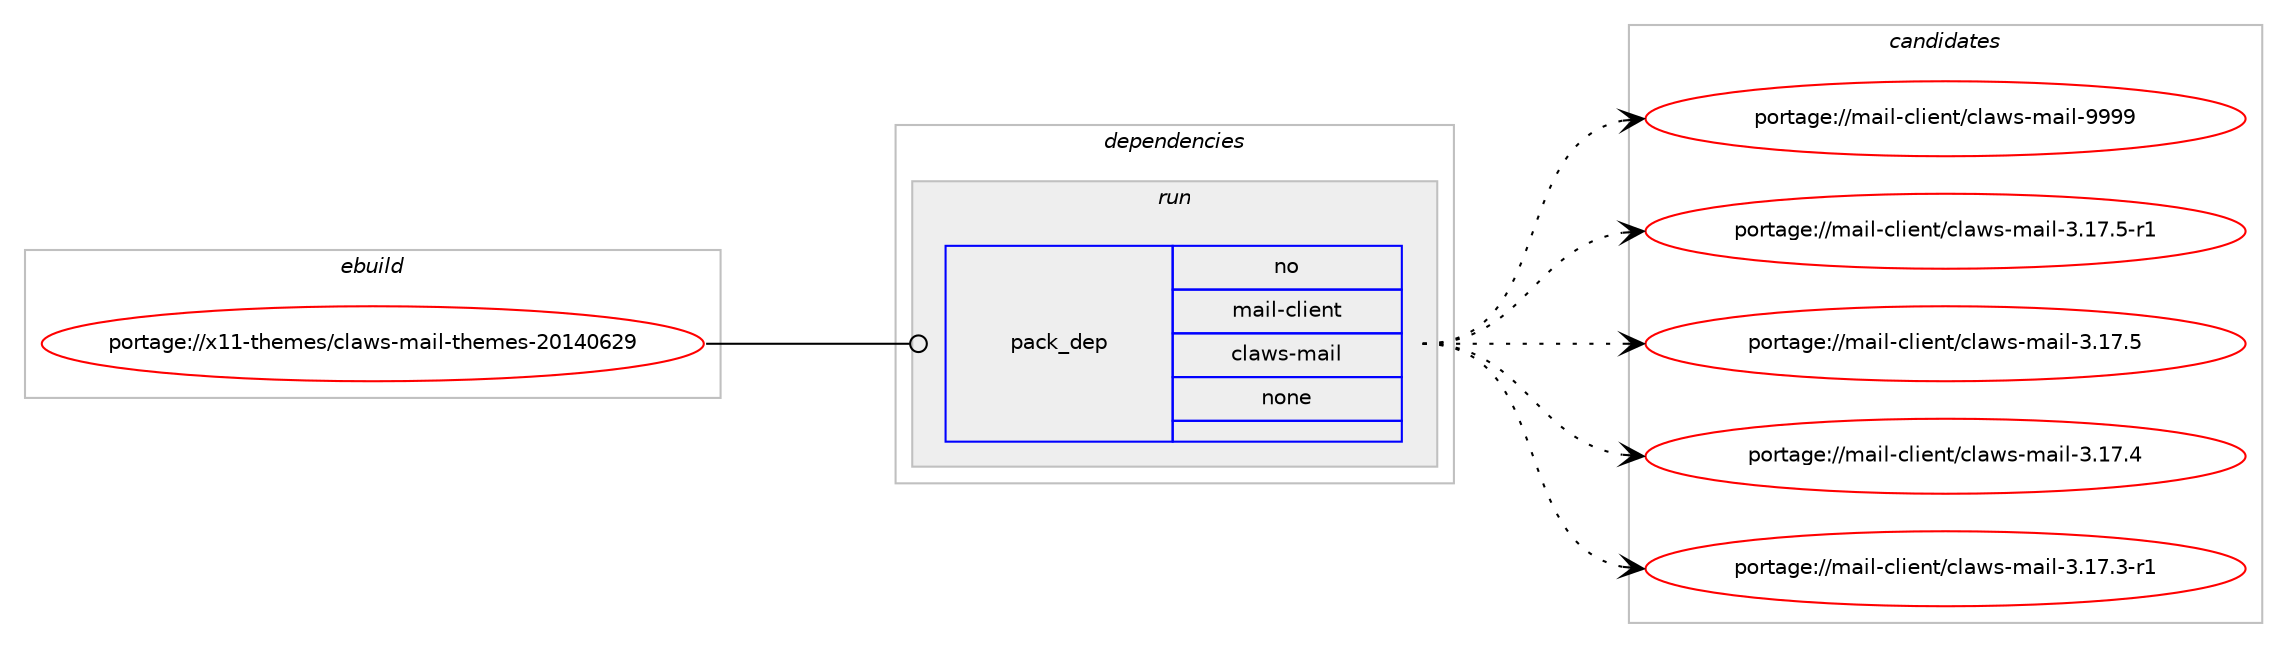 digraph prolog {

# *************
# Graph options
# *************

newrank=true;
concentrate=true;
compound=true;
graph [rankdir=LR,fontname=Helvetica,fontsize=10,ranksep=1.5];#, ranksep=2.5, nodesep=0.2];
edge  [arrowhead=vee];
node  [fontname=Helvetica,fontsize=10];

# **********
# The ebuild
# **********

subgraph cluster_leftcol {
color=gray;
rank=same;
label=<<i>ebuild</i>>;
id [label="portage://x11-themes/claws-mail-themes-20140629", color=red, width=4, href="../x11-themes/claws-mail-themes-20140629.svg"];
}

# ****************
# The dependencies
# ****************

subgraph cluster_midcol {
color=gray;
label=<<i>dependencies</i>>;
subgraph cluster_compile {
fillcolor="#eeeeee";
style=filled;
label=<<i>compile</i>>;
}
subgraph cluster_compileandrun {
fillcolor="#eeeeee";
style=filled;
label=<<i>compile and run</i>>;
}
subgraph cluster_run {
fillcolor="#eeeeee";
style=filled;
label=<<i>run</i>>;
subgraph pack786 {
dependency942 [label=<<TABLE BORDER="0" CELLBORDER="1" CELLSPACING="0" CELLPADDING="4" WIDTH="220"><TR><TD ROWSPAN="6" CELLPADDING="30">pack_dep</TD></TR><TR><TD WIDTH="110">no</TD></TR><TR><TD>mail-client</TD></TR><TR><TD>claws-mail</TD></TR><TR><TD>none</TD></TR><TR><TD></TD></TR></TABLE>>, shape=none, color=blue];
}
id:e -> dependency942:w [weight=20,style="solid",arrowhead="odot"];
}
}

# **************
# The candidates
# **************

subgraph cluster_choices {
rank=same;
color=gray;
label=<<i>candidates</i>>;

subgraph choice786 {
color=black;
nodesep=1;
choice10997105108459910810510111011647991089711911545109971051084557575757 [label="portage://mail-client/claws-mail-9999", color=red, width=4,href="../mail-client/claws-mail-9999.svg"];
choice1099710510845991081051011101164799108971191154510997105108455146495546534511449 [label="portage://mail-client/claws-mail-3.17.5-r1", color=red, width=4,href="../mail-client/claws-mail-3.17.5-r1.svg"];
choice109971051084599108105101110116479910897119115451099710510845514649554653 [label="portage://mail-client/claws-mail-3.17.5", color=red, width=4,href="../mail-client/claws-mail-3.17.5.svg"];
choice109971051084599108105101110116479910897119115451099710510845514649554652 [label="portage://mail-client/claws-mail-3.17.4", color=red, width=4,href="../mail-client/claws-mail-3.17.4.svg"];
choice1099710510845991081051011101164799108971191154510997105108455146495546514511449 [label="portage://mail-client/claws-mail-3.17.3-r1", color=red, width=4,href="../mail-client/claws-mail-3.17.3-r1.svg"];
dependency942:e -> choice10997105108459910810510111011647991089711911545109971051084557575757:w [style=dotted,weight="100"];
dependency942:e -> choice1099710510845991081051011101164799108971191154510997105108455146495546534511449:w [style=dotted,weight="100"];
dependency942:e -> choice109971051084599108105101110116479910897119115451099710510845514649554653:w [style=dotted,weight="100"];
dependency942:e -> choice109971051084599108105101110116479910897119115451099710510845514649554652:w [style=dotted,weight="100"];
dependency942:e -> choice1099710510845991081051011101164799108971191154510997105108455146495546514511449:w [style=dotted,weight="100"];
}
}

}
